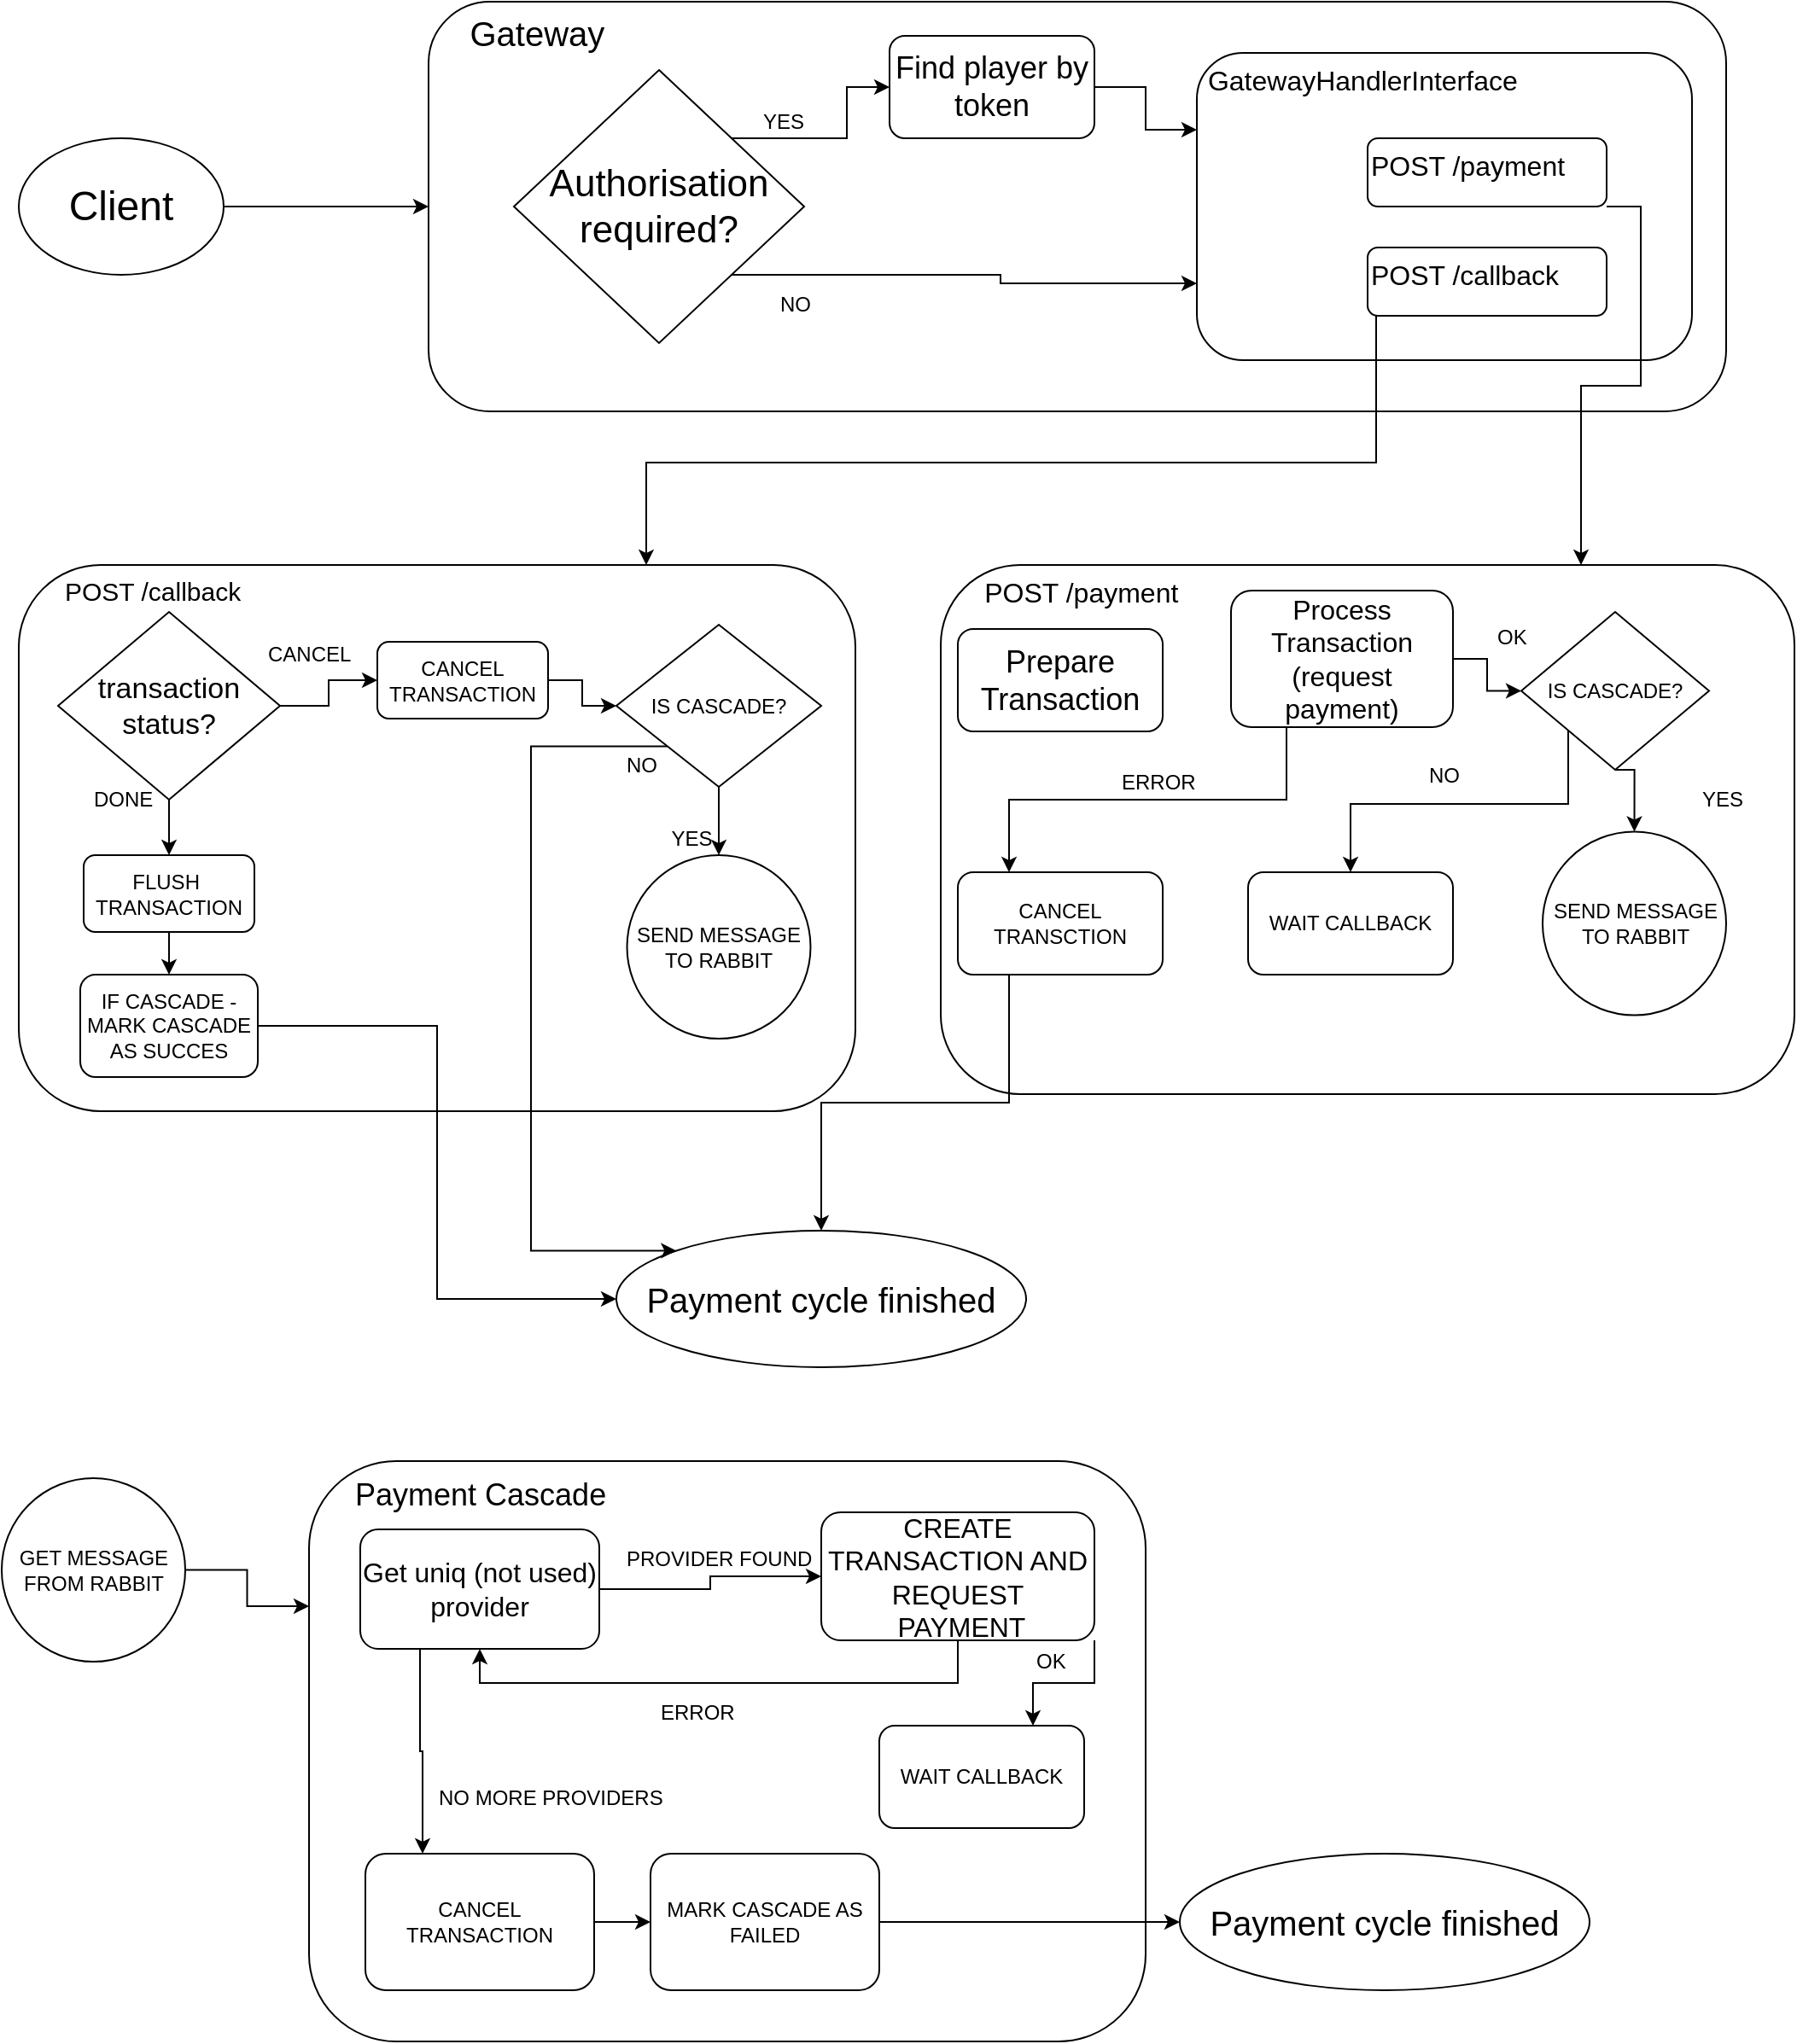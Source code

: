 <mxfile version="23.1.5" type="google">
  <diagram name="Page-1" id="5f0bae14-7c28-e335-631c-24af17079c00">
    <mxGraphModel grid="1" page="1" gridSize="10" guides="1" tooltips="1" connect="1" arrows="1" fold="1" pageScale="1" pageWidth="1100" pageHeight="850" background="none" math="0" shadow="0">
      <root>
        <mxCell id="0" />
        <mxCell id="1" parent="0" />
        <mxCell id="xAPzOj5iwJdq9N1utbDK-81" value="" style="edgeStyle=orthogonalEdgeStyle;rounded=0;orthogonalLoop=1;jettySize=auto;html=1;entryX=0;entryY=0.5;entryDx=0;entryDy=0;" edge="1" parent="1" source="xAPzOj5iwJdq9N1utbDK-1" target="xAPzOj5iwJdq9N1utbDK-64">
          <mxGeometry relative="1" as="geometry">
            <mxPoint x="250" y="145" as="targetPoint" />
          </mxGeometry>
        </mxCell>
        <mxCell id="xAPzOj5iwJdq9N1utbDK-1" value="&lt;font style=&quot;font-size: 24px;&quot;&gt;Client&lt;/font&gt;" style="ellipse;whiteSpace=wrap;html=1;" vertex="1" parent="1">
          <mxGeometry x="30" y="105" width="120" height="80" as="geometry" />
        </mxCell>
        <mxCell id="xAPzOj5iwJdq9N1utbDK-64" value="&lt;font style=&quot;font-size: 20px;&quot;&gt;&amp;nbsp; &amp;nbsp; Gateway&lt;/font&gt;" style="rounded=1;whiteSpace=wrap;html=1;align=left;verticalAlign=top;" vertex="1" parent="1">
          <mxGeometry x="270" y="25" width="760" height="240" as="geometry" />
        </mxCell>
        <mxCell id="xAPzOj5iwJdq9N1utbDK-82" value="&lt;font style=&quot;font-size: 16px;&quot;&gt;&amp;nbsp;GatewayHandlerInterface&lt;br&gt;&lt;/font&gt;" style="rounded=1;whiteSpace=wrap;html=1;align=left;verticalAlign=top;" vertex="1" parent="1">
          <mxGeometry x="720" y="55" width="290" height="180" as="geometry" />
        </mxCell>
        <mxCell id="xAPzOj5iwJdq9N1utbDK-94" style="edgeStyle=orthogonalEdgeStyle;rounded=0;orthogonalLoop=1;jettySize=auto;html=1;exitX=0.25;exitY=1;exitDx=0;exitDy=0;entryX=0.75;entryY=0;entryDx=0;entryDy=0;" edge="1" parent="1" source="xAPzOj5iwJdq9N1utbDK-83" target="xAPzOj5iwJdq9N1utbDK-92">
          <mxGeometry relative="1" as="geometry">
            <Array as="points">
              <mxPoint x="825" y="295" />
              <mxPoint x="398" y="295" />
            </Array>
          </mxGeometry>
        </mxCell>
        <mxCell id="xAPzOj5iwJdq9N1utbDK-83" value="&lt;font style=&quot;font-size: 16px;&quot;&gt;POST /callback&lt;br&gt;&lt;br&gt;&lt;/font&gt;" style="rounded=1;whiteSpace=wrap;html=1;align=left;verticalAlign=top;" vertex="1" parent="1">
          <mxGeometry x="820" y="169" width="140" height="40" as="geometry" />
        </mxCell>
        <mxCell id="xAPzOj5iwJdq9N1utbDK-84" style="edgeStyle=orthogonalEdgeStyle;rounded=0;orthogonalLoop=1;jettySize=auto;html=1;exitX=0.5;exitY=1;exitDx=0;exitDy=0;" edge="1" parent="1">
          <mxGeometry relative="1" as="geometry">
            <mxPoint x="890" y="95" as="sourcePoint" />
            <mxPoint x="890" y="95" as="targetPoint" />
          </mxGeometry>
        </mxCell>
        <mxCell id="xAPzOj5iwJdq9N1utbDK-85" style="edgeStyle=orthogonalEdgeStyle;rounded=0;orthogonalLoop=1;jettySize=auto;html=1;exitX=1;exitY=0;exitDx=0;exitDy=0;" edge="1" parent="1" source="xAPzOj5iwJdq9N1utbDK-87" target="xAPzOj5iwJdq9N1utbDK-89">
          <mxGeometry relative="1" as="geometry" />
        </mxCell>
        <mxCell id="xAPzOj5iwJdq9N1utbDK-86" style="edgeStyle=orthogonalEdgeStyle;rounded=0;orthogonalLoop=1;jettySize=auto;html=1;exitX=1;exitY=1;exitDx=0;exitDy=0;entryX=0;entryY=0.75;entryDx=0;entryDy=0;" edge="1" parent="1" source="xAPzOj5iwJdq9N1utbDK-87" target="xAPzOj5iwJdq9N1utbDK-82">
          <mxGeometry relative="1" as="geometry" />
        </mxCell>
        <mxCell id="xAPzOj5iwJdq9N1utbDK-87" value="&lt;font style=&quot;font-size: 22px;&quot;&gt;Authorisation required?&lt;/font&gt;" style="rhombus;whiteSpace=wrap;html=1;" vertex="1" parent="1">
          <mxGeometry x="320" y="65" width="170" height="160" as="geometry" />
        </mxCell>
        <mxCell id="xAPzOj5iwJdq9N1utbDK-88" style="edgeStyle=orthogonalEdgeStyle;rounded=0;orthogonalLoop=1;jettySize=auto;html=1;exitX=1;exitY=0.5;exitDx=0;exitDy=0;entryX=0;entryY=0.25;entryDx=0;entryDy=0;" edge="1" parent="1" source="xAPzOj5iwJdq9N1utbDK-89" target="xAPzOj5iwJdq9N1utbDK-82">
          <mxGeometry relative="1" as="geometry" />
        </mxCell>
        <mxCell id="xAPzOj5iwJdq9N1utbDK-89" value="&lt;font style=&quot;font-size: 18px;&quot;&gt;Find player by token&lt;/font&gt;" style="rounded=1;whiteSpace=wrap;html=1;" vertex="1" parent="1">
          <mxGeometry x="540" y="45" width="120" height="60" as="geometry" />
        </mxCell>
        <mxCell id="xAPzOj5iwJdq9N1utbDK-125" style="edgeStyle=orthogonalEdgeStyle;rounded=0;orthogonalLoop=1;jettySize=auto;html=1;exitX=1;exitY=1;exitDx=0;exitDy=0;entryX=0.75;entryY=0;entryDx=0;entryDy=0;" edge="1" parent="1" source="xAPzOj5iwJdq9N1utbDK-90" target="xAPzOj5iwJdq9N1utbDK-124">
          <mxGeometry relative="1" as="geometry">
            <Array as="points">
              <mxPoint x="980" y="145" />
              <mxPoint x="980" y="250" />
              <mxPoint x="945" y="250" />
            </Array>
          </mxGeometry>
        </mxCell>
        <mxCell id="xAPzOj5iwJdq9N1utbDK-90" value="&lt;font style=&quot;font-size: 16px;&quot;&gt;POST /payment&lt;br&gt;&lt;/font&gt;" style="rounded=1;whiteSpace=wrap;html=1;align=left;verticalAlign=top;" vertex="1" parent="1">
          <mxGeometry x="820" y="105" width="140" height="40" as="geometry" />
        </mxCell>
        <mxCell id="xAPzOj5iwJdq9N1utbDK-92" value="&lt;font style=&quot;font-size: 15px;&quot;&gt;&amp;nbsp; &amp;nbsp; &amp;nbsp; POST /callback&lt;/font&gt;" style="rounded=1;whiteSpace=wrap;html=1;align=left;verticalAlign=top;" vertex="1" parent="1">
          <mxGeometry x="30" y="355" width="490" height="320" as="geometry" />
        </mxCell>
        <mxCell id="xAPzOj5iwJdq9N1utbDK-106" style="edgeStyle=orthogonalEdgeStyle;rounded=0;orthogonalLoop=1;jettySize=auto;html=1;exitX=0.5;exitY=1;exitDx=0;exitDy=0;" edge="1" parent="1" source="xAPzOj5iwJdq9N1utbDK-95" target="xAPzOj5iwJdq9N1utbDK-104">
          <mxGeometry relative="1" as="geometry" />
        </mxCell>
        <mxCell id="xAPzOj5iwJdq9N1utbDK-109" style="edgeStyle=orthogonalEdgeStyle;rounded=0;orthogonalLoop=1;jettySize=auto;html=1;exitX=1;exitY=0.5;exitDx=0;exitDy=0;entryX=0;entryY=0.5;entryDx=0;entryDy=0;" edge="1" parent="1" source="xAPzOj5iwJdq9N1utbDK-95" target="xAPzOj5iwJdq9N1utbDK-103">
          <mxGeometry relative="1" as="geometry" />
        </mxCell>
        <mxCell id="xAPzOj5iwJdq9N1utbDK-95" value="&lt;font style=&quot;font-size: 17px;&quot;&gt;transaction status?&lt;/font&gt;" style="rhombus;whiteSpace=wrap;html=1;" vertex="1" parent="1">
          <mxGeometry x="53" y="382.5" width="130" height="110" as="geometry" />
        </mxCell>
        <mxCell id="xAPzOj5iwJdq9N1utbDK-99" value="YES" style="text;strokeColor=none;fillColor=none;align=left;verticalAlign=middle;spacingTop=-1;spacingLeft=4;spacingRight=4;rotatable=0;labelPosition=right;points=[];portConstraint=eastwest;" vertex="1" parent="1">
          <mxGeometry x="440" y="88" width="20" height="14" as="geometry" />
        </mxCell>
        <mxCell id="xAPzOj5iwJdq9N1utbDK-102" value="NO" style="text;strokeColor=none;fillColor=none;align=left;verticalAlign=middle;spacingTop=-1;spacingLeft=4;spacingRight=4;rotatable=0;labelPosition=right;points=[];portConstraint=eastwest;" vertex="1" parent="1">
          <mxGeometry x="450" y="195" width="20" height="14" as="geometry" />
        </mxCell>
        <mxCell id="xAPzOj5iwJdq9N1utbDK-111" style="edgeStyle=orthogonalEdgeStyle;rounded=0;orthogonalLoop=1;jettySize=auto;html=1;exitX=1;exitY=0.5;exitDx=0;exitDy=0;entryX=0;entryY=0.5;entryDx=0;entryDy=0;" edge="1" parent="1" source="xAPzOj5iwJdq9N1utbDK-103" target="xAPzOj5iwJdq9N1utbDK-110">
          <mxGeometry relative="1" as="geometry" />
        </mxCell>
        <mxCell id="xAPzOj5iwJdq9N1utbDK-103" value="CANCEL TRANSACTION" style="rounded=1;whiteSpace=wrap;html=1;" vertex="1" parent="1">
          <mxGeometry x="240" y="400" width="100" height="45" as="geometry" />
        </mxCell>
        <mxCell id="xAPzOj5iwJdq9N1utbDK-107" style="edgeStyle=orthogonalEdgeStyle;rounded=0;orthogonalLoop=1;jettySize=auto;html=1;exitX=0.5;exitY=1;exitDx=0;exitDy=0;entryX=0.5;entryY=0;entryDx=0;entryDy=0;" edge="1" parent="1" source="xAPzOj5iwJdq9N1utbDK-104" target="xAPzOj5iwJdq9N1utbDK-105">
          <mxGeometry relative="1" as="geometry" />
        </mxCell>
        <mxCell id="xAPzOj5iwJdq9N1utbDK-104" value="FLUSH&amp;nbsp; &lt;br&gt;TRANSACTION" style="rounded=1;whiteSpace=wrap;html=1;" vertex="1" parent="1">
          <mxGeometry x="68" y="525" width="100" height="45" as="geometry" />
        </mxCell>
        <mxCell id="xAPzOj5iwJdq9N1utbDK-115" style="edgeStyle=orthogonalEdgeStyle;rounded=0;orthogonalLoop=1;jettySize=auto;html=1;exitX=1;exitY=0.5;exitDx=0;exitDy=0;entryX=0;entryY=0.5;entryDx=0;entryDy=0;" edge="1" parent="1" source="xAPzOj5iwJdq9N1utbDK-105" target="xAPzOj5iwJdq9N1utbDK-108">
          <mxGeometry relative="1" as="geometry" />
        </mxCell>
        <mxCell id="xAPzOj5iwJdq9N1utbDK-105" value="IF CASCADE - MARK CASCADE AS SUCCES" style="rounded=1;whiteSpace=wrap;html=1;" vertex="1" parent="1">
          <mxGeometry x="66" y="595" width="104" height="60" as="geometry" />
        </mxCell>
        <mxCell id="xAPzOj5iwJdq9N1utbDK-108" value="&lt;font style=&quot;font-size: 20px;&quot;&gt;Payment cycle finished&lt;/font&gt;" style="ellipse;whiteSpace=wrap;html=1;" vertex="1" parent="1">
          <mxGeometry x="380" y="745" width="240" height="80" as="geometry" />
        </mxCell>
        <mxCell id="xAPzOj5iwJdq9N1utbDK-114" style="edgeStyle=orthogonalEdgeStyle;rounded=0;orthogonalLoop=1;jettySize=auto;html=1;exitX=0.5;exitY=1;exitDx=0;exitDy=0;entryX=0.5;entryY=0;entryDx=0;entryDy=0;" edge="1" parent="1" source="xAPzOj5iwJdq9N1utbDK-110" target="xAPzOj5iwJdq9N1utbDK-113">
          <mxGeometry relative="1" as="geometry" />
        </mxCell>
        <mxCell id="xAPzOj5iwJdq9N1utbDK-116" style="edgeStyle=orthogonalEdgeStyle;rounded=0;orthogonalLoop=1;jettySize=auto;html=1;exitX=0;exitY=1;exitDx=0;exitDy=0;entryX=0;entryY=0;entryDx=0;entryDy=0;" edge="1" parent="1" source="xAPzOj5iwJdq9N1utbDK-110" target="xAPzOj5iwJdq9N1utbDK-108">
          <mxGeometry relative="1" as="geometry">
            <Array as="points">
              <mxPoint x="330" y="461" />
              <mxPoint x="330" y="757" />
            </Array>
          </mxGeometry>
        </mxCell>
        <mxCell id="xAPzOj5iwJdq9N1utbDK-110" value="IS CASCADE?" style="rhombus;whiteSpace=wrap;html=1;" vertex="1" parent="1">
          <mxGeometry x="380" y="390" width="120" height="95" as="geometry" />
        </mxCell>
        <mxCell id="xAPzOj5iwJdq9N1utbDK-113" value="SEND MESSAGE TO RABBIT" style="ellipse;whiteSpace=wrap;html=1;aspect=fixed;" vertex="1" parent="1">
          <mxGeometry x="386.25" y="525" width="107.5" height="107.5" as="geometry" />
        </mxCell>
        <mxCell id="xAPzOj5iwJdq9N1utbDK-117" value="CANCEL" style="text;strokeColor=none;fillColor=none;align=left;verticalAlign=middle;spacingTop=-1;spacingLeft=4;spacingRight=4;rotatable=0;labelPosition=right;points=[];portConstraint=eastwest;" vertex="1" parent="1">
          <mxGeometry x="150" y="400" width="20" height="14" as="geometry" />
        </mxCell>
        <mxCell id="xAPzOj5iwJdq9N1utbDK-118" value="DONE" style="text;strokeColor=none;fillColor=none;align=left;verticalAlign=middle;spacingTop=-1;spacingLeft=4;spacingRight=4;rotatable=0;labelPosition=right;points=[];portConstraint=eastwest;" vertex="1" parent="1">
          <mxGeometry x="48" y="485" width="20" height="14" as="geometry" />
        </mxCell>
        <mxCell id="xAPzOj5iwJdq9N1utbDK-122" value="YES" style="text;strokeColor=none;fillColor=none;align=left;verticalAlign=middle;spacingTop=-1;spacingLeft=4;spacingRight=4;rotatable=0;labelPosition=right;points=[];portConstraint=eastwest;" vertex="1" parent="1">
          <mxGeometry x="386.25" y="508" width="20" height="14" as="geometry" />
        </mxCell>
        <mxCell id="xAPzOj5iwJdq9N1utbDK-123" value="NO" style="text;strokeColor=none;fillColor=none;align=left;verticalAlign=middle;spacingTop=-1;spacingLeft=4;spacingRight=4;rotatable=0;labelPosition=right;points=[];portConstraint=eastwest;" vertex="1" parent="1">
          <mxGeometry x="360" y="465" width="20" height="14" as="geometry" />
        </mxCell>
        <mxCell id="xAPzOj5iwJdq9N1utbDK-124" value="&lt;font style=&quot;font-size: 17px;&quot;&gt;&amp;nbsp; &amp;nbsp; &amp;nbsp;&lt;/font&gt;&lt;font style=&quot;font-size: 16px;&quot;&gt;POST /payment&lt;/font&gt;" style="rounded=1;whiteSpace=wrap;html=1;align=left;verticalAlign=top;" vertex="1" parent="1">
          <mxGeometry x="570" y="355" width="500" height="310" as="geometry" />
        </mxCell>
        <mxCell id="xAPzOj5iwJdq9N1utbDK-126" value="&lt;font style=&quot;font-size: 18px;&quot;&gt;Prepare Transaction&lt;/font&gt;" style="rounded=1;whiteSpace=wrap;html=1;" vertex="1" parent="1">
          <mxGeometry x="580" y="392.5" width="120" height="60" as="geometry" />
        </mxCell>
        <mxCell id="xAPzOj5iwJdq9N1utbDK-130" style="edgeStyle=orthogonalEdgeStyle;rounded=0;orthogonalLoop=1;jettySize=auto;html=1;exitX=0.25;exitY=1;exitDx=0;exitDy=0;entryX=0.25;entryY=0;entryDx=0;entryDy=0;" edge="1" parent="1" source="xAPzOj5iwJdq9N1utbDK-127" target="xAPzOj5iwJdq9N1utbDK-129">
          <mxGeometry relative="1" as="geometry" />
        </mxCell>
        <mxCell id="xAPzOj5iwJdq9N1utbDK-133" style="edgeStyle=orthogonalEdgeStyle;rounded=0;orthogonalLoop=1;jettySize=auto;html=1;exitX=1;exitY=0.5;exitDx=0;exitDy=0;entryX=0;entryY=0.5;entryDx=0;entryDy=0;" edge="1" parent="1" source="xAPzOj5iwJdq9N1utbDK-127" target="xAPzOj5iwJdq9N1utbDK-128">
          <mxGeometry relative="1" as="geometry" />
        </mxCell>
        <mxCell id="xAPzOj5iwJdq9N1utbDK-127" value="&lt;font style=&quot;font-size: 16px;&quot;&gt;Process Transaction&lt;br&gt;(request payment)&lt;br&gt;&lt;/font&gt;" style="rounded=1;whiteSpace=wrap;html=1;" vertex="1" parent="1">
          <mxGeometry x="740" y="370" width="130" height="80" as="geometry" />
        </mxCell>
        <mxCell id="xAPzOj5iwJdq9N1utbDK-135" style="edgeStyle=orthogonalEdgeStyle;rounded=0;orthogonalLoop=1;jettySize=auto;html=1;exitX=0.5;exitY=1;exitDx=0;exitDy=0;entryX=0.5;entryY=0;entryDx=0;entryDy=0;" edge="1" parent="1" source="xAPzOj5iwJdq9N1utbDK-128" target="xAPzOj5iwJdq9N1utbDK-134">
          <mxGeometry relative="1" as="geometry" />
        </mxCell>
        <mxCell id="xAPzOj5iwJdq9N1utbDK-138" style="edgeStyle=orthogonalEdgeStyle;rounded=0;orthogonalLoop=1;jettySize=auto;html=1;exitX=0;exitY=1;exitDx=0;exitDy=0;" edge="1" parent="1" source="xAPzOj5iwJdq9N1utbDK-128" target="xAPzOj5iwJdq9N1utbDK-137">
          <mxGeometry relative="1" as="geometry">
            <Array as="points">
              <mxPoint x="938" y="495" />
              <mxPoint x="810" y="495" />
            </Array>
          </mxGeometry>
        </mxCell>
        <mxCell id="xAPzOj5iwJdq9N1utbDK-128" value="IS CASCADE?" style="rhombus;whiteSpace=wrap;html=1;" vertex="1" parent="1">
          <mxGeometry x="910" y="382.5" width="110" height="92.5" as="geometry" />
        </mxCell>
        <mxCell id="xAPzOj5iwJdq9N1utbDK-131" style="edgeStyle=orthogonalEdgeStyle;rounded=0;orthogonalLoop=1;jettySize=auto;html=1;exitX=0.25;exitY=1;exitDx=0;exitDy=0;" edge="1" parent="1" source="xAPzOj5iwJdq9N1utbDK-129" target="xAPzOj5iwJdq9N1utbDK-108">
          <mxGeometry relative="1" as="geometry" />
        </mxCell>
        <mxCell id="xAPzOj5iwJdq9N1utbDK-129" value="CANCEL TRANSCTION" style="rounded=1;whiteSpace=wrap;html=1;" vertex="1" parent="1">
          <mxGeometry x="580" y="535" width="120" height="60" as="geometry" />
        </mxCell>
        <mxCell id="xAPzOj5iwJdq9N1utbDK-132" value="ERROR" style="text;strokeColor=none;fillColor=none;align=left;verticalAlign=middle;spacingTop=-1;spacingLeft=4;spacingRight=4;rotatable=0;labelPosition=right;points=[];portConstraint=eastwest;" vertex="1" parent="1">
          <mxGeometry x="650" y="475" width="20" height="14" as="geometry" />
        </mxCell>
        <mxCell id="xAPzOj5iwJdq9N1utbDK-134" value="SEND MESSAGE TO RABBIT" style="ellipse;whiteSpace=wrap;html=1;aspect=fixed;" vertex="1" parent="1">
          <mxGeometry x="922.5" y="511.25" width="107.5" height="107.5" as="geometry" />
        </mxCell>
        <mxCell id="xAPzOj5iwJdq9N1utbDK-136" value="YES" style="text;strokeColor=none;fillColor=none;align=left;verticalAlign=middle;spacingTop=-1;spacingLeft=4;spacingRight=4;rotatable=0;labelPosition=right;points=[];portConstraint=eastwest;" vertex="1" parent="1">
          <mxGeometry x="990" y="485" width="20" height="14" as="geometry" />
        </mxCell>
        <mxCell id="xAPzOj5iwJdq9N1utbDK-137" value="WAIT CALLBACK" style="rounded=1;whiteSpace=wrap;html=1;" vertex="1" parent="1">
          <mxGeometry x="750" y="535" width="120" height="60" as="geometry" />
        </mxCell>
        <mxCell id="xAPzOj5iwJdq9N1utbDK-139" value="NO" style="text;strokeColor=none;fillColor=none;align=left;verticalAlign=middle;spacingTop=-1;spacingLeft=4;spacingRight=4;rotatable=0;labelPosition=right;points=[];portConstraint=eastwest;" vertex="1" parent="1">
          <mxGeometry x="830" y="471" width="20" height="14" as="geometry" />
        </mxCell>
        <mxCell id="xAPzOj5iwJdq9N1utbDK-147" style="edgeStyle=orthogonalEdgeStyle;rounded=0;orthogonalLoop=1;jettySize=auto;html=1;exitX=1;exitY=0.5;exitDx=0;exitDy=0;entryX=0;entryY=0.25;entryDx=0;entryDy=0;" edge="1" parent="1" source="xAPzOj5iwJdq9N1utbDK-142" target="xAPzOj5iwJdq9N1utbDK-143">
          <mxGeometry relative="1" as="geometry" />
        </mxCell>
        <mxCell id="xAPzOj5iwJdq9N1utbDK-142" value="GET MESSAGE FROM RABBIT" style="ellipse;whiteSpace=wrap;html=1;aspect=fixed;" vertex="1" parent="1">
          <mxGeometry x="20" y="890" width="107.5" height="107.5" as="geometry" />
        </mxCell>
        <mxCell id="xAPzOj5iwJdq9N1utbDK-143" value="&lt;span style=&quot;font-size: 18px;&quot;&gt;&amp;nbsp; &amp;nbsp; &amp;nbsp;Payment Cascade&lt;/span&gt;" style="rounded=1;whiteSpace=wrap;html=1;align=left;verticalAlign=top;fontSize=20;" vertex="1" parent="1">
          <mxGeometry x="200" y="880" width="490" height="340" as="geometry" />
        </mxCell>
        <mxCell id="xAPzOj5iwJdq9N1utbDK-146" style="edgeStyle=orthogonalEdgeStyle;rounded=0;orthogonalLoop=1;jettySize=auto;html=1;exitX=0.25;exitY=1;exitDx=0;exitDy=0;entryX=0.25;entryY=0;entryDx=0;entryDy=0;" edge="1" parent="1" source="xAPzOj5iwJdq9N1utbDK-144" target="xAPzOj5iwJdq9N1utbDK-145">
          <mxGeometry relative="1" as="geometry" />
        </mxCell>
        <mxCell id="xAPzOj5iwJdq9N1utbDK-150" style="edgeStyle=orthogonalEdgeStyle;rounded=0;orthogonalLoop=1;jettySize=auto;html=1;exitX=1;exitY=0.5;exitDx=0;exitDy=0;entryX=0;entryY=0.5;entryDx=0;entryDy=0;" edge="1" parent="1" source="xAPzOj5iwJdq9N1utbDK-144" target="xAPzOj5iwJdq9N1utbDK-148">
          <mxGeometry relative="1" as="geometry" />
        </mxCell>
        <mxCell id="xAPzOj5iwJdq9N1utbDK-144" value="&lt;font style=&quot;font-size: 16px;&quot;&gt;Get uniq (not used) provider&lt;/font&gt;" style="rounded=1;whiteSpace=wrap;html=1;" vertex="1" parent="1">
          <mxGeometry x="230" y="920" width="140" height="70" as="geometry" />
        </mxCell>
        <mxCell id="xAPzOj5iwJdq9N1utbDK-156" style="edgeStyle=orthogonalEdgeStyle;rounded=0;orthogonalLoop=1;jettySize=auto;html=1;exitX=1;exitY=0.5;exitDx=0;exitDy=0;entryX=0;entryY=0.5;entryDx=0;entryDy=0;" edge="1" parent="1" source="xAPzOj5iwJdq9N1utbDK-145" target="xAPzOj5iwJdq9N1utbDK-155">
          <mxGeometry relative="1" as="geometry" />
        </mxCell>
        <mxCell id="xAPzOj5iwJdq9N1utbDK-145" value="CANCEL TRANSACTION" style="rounded=1;whiteSpace=wrap;html=1;" vertex="1" parent="1">
          <mxGeometry x="233" y="1110" width="134" height="80" as="geometry" />
        </mxCell>
        <mxCell id="xAPzOj5iwJdq9N1utbDK-149" style="edgeStyle=orthogonalEdgeStyle;rounded=0;orthogonalLoop=1;jettySize=auto;html=1;exitX=0.5;exitY=1;exitDx=0;exitDy=0;entryX=0.5;entryY=1;entryDx=0;entryDy=0;" edge="1" parent="1" source="xAPzOj5iwJdq9N1utbDK-148" target="xAPzOj5iwJdq9N1utbDK-144">
          <mxGeometry relative="1" as="geometry" />
        </mxCell>
        <mxCell id="xAPzOj5iwJdq9N1utbDK-158" style="edgeStyle=orthogonalEdgeStyle;rounded=0;orthogonalLoop=1;jettySize=auto;html=1;exitX=1;exitY=1;exitDx=0;exitDy=0;entryX=0.75;entryY=0;entryDx=0;entryDy=0;" edge="1" parent="1" source="xAPzOj5iwJdq9N1utbDK-148" target="xAPzOj5iwJdq9N1utbDK-157">
          <mxGeometry relative="1" as="geometry" />
        </mxCell>
        <mxCell id="xAPzOj5iwJdq9N1utbDK-148" value="&lt;font style=&quot;font-size: 16px;&quot;&gt;CREATE TRANSACTION AND REQUEST&lt;br&gt;&amp;nbsp;PAYMENT&lt;/font&gt;" style="rounded=1;whiteSpace=wrap;html=1;" vertex="1" parent="1">
          <mxGeometry x="500" y="910" width="160" height="75" as="geometry" />
        </mxCell>
        <mxCell id="xAPzOj5iwJdq9N1utbDK-151" value="ERROR" style="text;strokeColor=none;fillColor=none;align=left;verticalAlign=middle;spacingTop=-1;spacingLeft=4;spacingRight=4;rotatable=0;labelPosition=right;points=[];portConstraint=eastwest;" vertex="1" parent="1">
          <mxGeometry x="380" y="1020" width="20" height="14" as="geometry" />
        </mxCell>
        <mxCell id="xAPzOj5iwJdq9N1utbDK-152" value="NO MORE PROVIDERS" style="text;strokeColor=none;fillColor=none;align=left;verticalAlign=middle;spacingTop=-1;spacingLeft=4;spacingRight=4;rotatable=0;labelPosition=right;points=[];portConstraint=eastwest;" vertex="1" parent="1">
          <mxGeometry x="250" y="1070" width="20" height="14" as="geometry" />
        </mxCell>
        <mxCell id="xAPzOj5iwJdq9N1utbDK-154" value="PROVIDER FOUND" style="text;strokeColor=none;fillColor=none;align=left;verticalAlign=middle;spacingTop=-1;spacingLeft=4;spacingRight=4;rotatable=0;labelPosition=right;points=[];portConstraint=eastwest;" vertex="1" parent="1">
          <mxGeometry x="360" y="930" width="20" height="14" as="geometry" />
        </mxCell>
        <mxCell id="xAPzOj5iwJdq9N1utbDK-162" style="edgeStyle=orthogonalEdgeStyle;rounded=0;orthogonalLoop=1;jettySize=auto;html=1;exitX=1;exitY=0.5;exitDx=0;exitDy=0;entryX=0;entryY=0.5;entryDx=0;entryDy=0;" edge="1" parent="1" source="xAPzOj5iwJdq9N1utbDK-155" target="xAPzOj5iwJdq9N1utbDK-161">
          <mxGeometry relative="1" as="geometry" />
        </mxCell>
        <mxCell id="xAPzOj5iwJdq9N1utbDK-155" value="MARK CASCADE AS FAILED" style="rounded=1;whiteSpace=wrap;html=1;" vertex="1" parent="1">
          <mxGeometry x="400" y="1110" width="134" height="80" as="geometry" />
        </mxCell>
        <mxCell id="xAPzOj5iwJdq9N1utbDK-157" value="WAIT CALLBACK" style="rounded=1;whiteSpace=wrap;html=1;" vertex="1" parent="1">
          <mxGeometry x="534" y="1035" width="120" height="60" as="geometry" />
        </mxCell>
        <mxCell id="xAPzOj5iwJdq9N1utbDK-159" value="OK" style="text;strokeColor=none;fillColor=none;align=left;verticalAlign=middle;spacingTop=-1;spacingLeft=4;spacingRight=4;rotatable=0;labelPosition=right;points=[];portConstraint=eastwest;" vertex="1" parent="1">
          <mxGeometry x="600" y="990" width="20" height="14" as="geometry" />
        </mxCell>
        <mxCell id="xAPzOj5iwJdq9N1utbDK-160" value="OK" style="text;strokeColor=none;fillColor=none;align=left;verticalAlign=middle;spacingTop=-1;spacingLeft=4;spacingRight=4;rotatable=0;labelPosition=right;points=[];portConstraint=eastwest;" vertex="1" parent="1">
          <mxGeometry x="870" y="390" width="20" height="14" as="geometry" />
        </mxCell>
        <mxCell id="xAPzOj5iwJdq9N1utbDK-161" value="&lt;font style=&quot;font-size: 20px;&quot;&gt;Payment cycle finished&lt;/font&gt;" style="ellipse;whiteSpace=wrap;html=1;" vertex="1" parent="1">
          <mxGeometry x="710" y="1110" width="240" height="80" as="geometry" />
        </mxCell>
      </root>
    </mxGraphModel>
  </diagram>
</mxfile>
